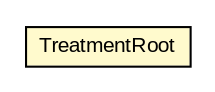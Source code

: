 #!/usr/local/bin/dot
#
# Class diagram 
# Generated by UMLGraph version R5_6-24-gf6e263 (http://www.umlgraph.org/)
#

digraph G {
	edge [fontname="arial",fontsize=10,labelfontname="arial",labelfontsize=10];
	node [fontname="arial",fontsize=10,shape=plaintext];
	nodesep=0.25;
	ranksep=0.5;
	// edu.arizona.biosemantics.semanticmarkup.markupelement.description.model.TreatmentRoot
	c142710 [label=<<table title="edu.arizona.biosemantics.semanticmarkup.markupelement.description.model.TreatmentRoot" border="0" cellborder="1" cellspacing="0" cellpadding="2" port="p" bgcolor="lemonChiffon" href="./TreatmentRoot.html">
		<tr><td><table border="0" cellspacing="0" cellpadding="1">
<tr><td align="center" balign="center"> TreatmentRoot </td></tr>
		</table></td></tr>
		</table>>, URL="./TreatmentRoot.html", fontname="arial", fontcolor="black", fontsize=10.0];
}

